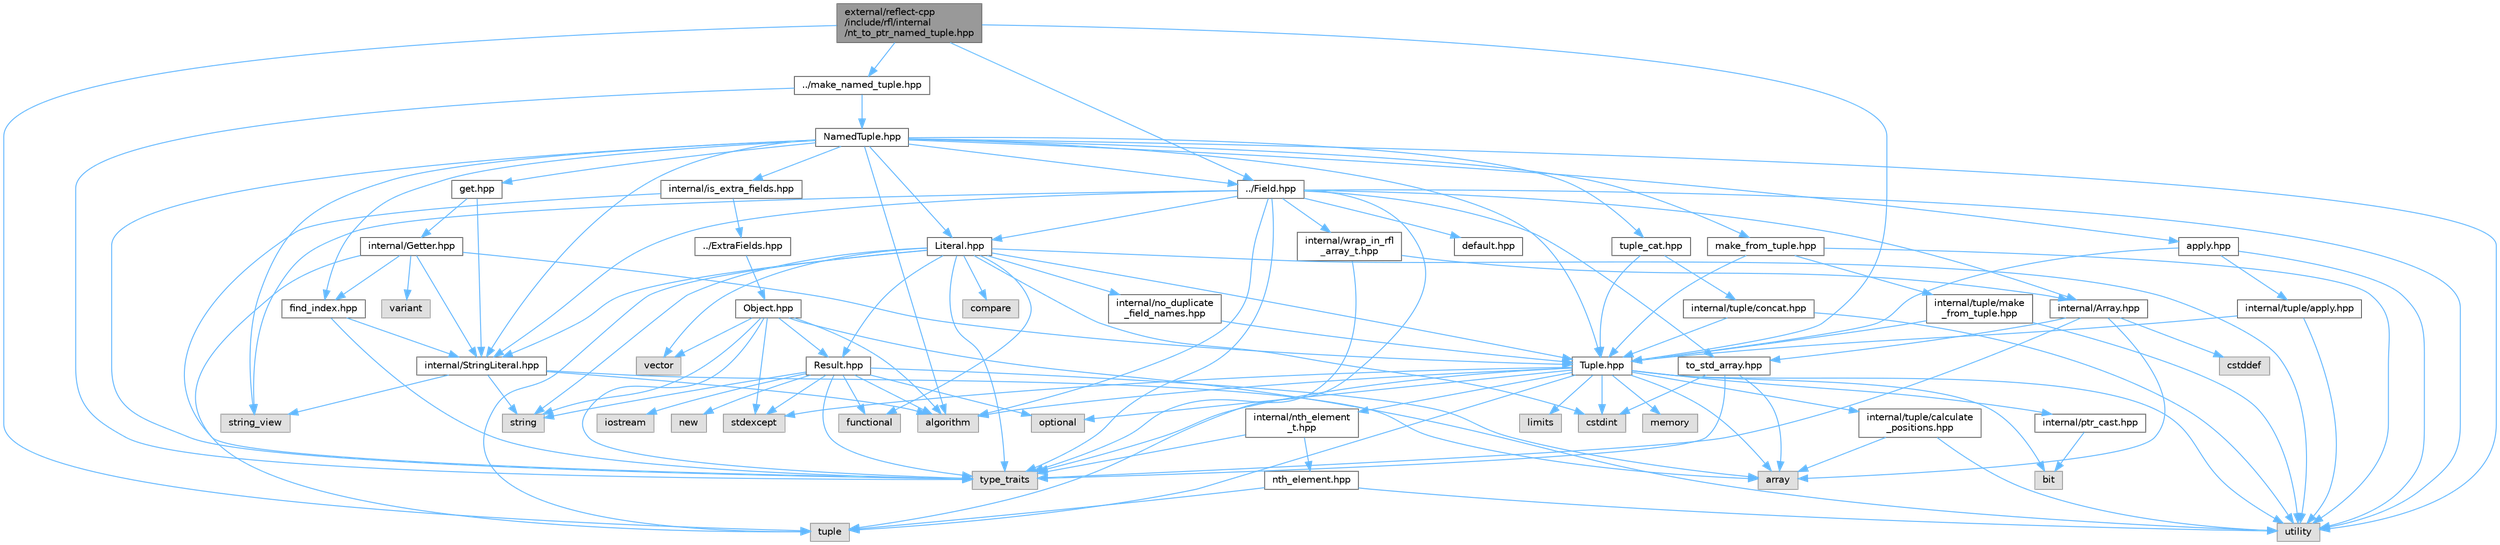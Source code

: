 digraph "external/reflect-cpp/include/rfl/internal/nt_to_ptr_named_tuple.hpp"
{
 // LATEX_PDF_SIZE
  bgcolor="transparent";
  edge [fontname=Helvetica,fontsize=10,labelfontname=Helvetica,labelfontsize=10];
  node [fontname=Helvetica,fontsize=10,shape=box,height=0.2,width=0.4];
  Node1 [id="Node000001",label="external/reflect-cpp\l/include/rfl/internal\l/nt_to_ptr_named_tuple.hpp",height=0.2,width=0.4,color="gray40", fillcolor="grey60", style="filled", fontcolor="black",tooltip=" "];
  Node1 -> Node2 [id="edge121_Node000001_Node000002",color="steelblue1",style="solid",tooltip=" "];
  Node2 [id="Node000002",label="tuple",height=0.2,width=0.4,color="grey60", fillcolor="#E0E0E0", style="filled",tooltip=" "];
  Node1 -> Node3 [id="edge122_Node000001_Node000003",color="steelblue1",style="solid",tooltip=" "];
  Node3 [id="Node000003",label="../Field.hpp",height=0.2,width=0.4,color="grey40", fillcolor="white", style="filled",URL="$_field_8hpp.html",tooltip=" "];
  Node3 -> Node4 [id="edge123_Node000003_Node000004",color="steelblue1",style="solid",tooltip=" "];
  Node4 [id="Node000004",label="algorithm",height=0.2,width=0.4,color="grey60", fillcolor="#E0E0E0", style="filled",tooltip=" "];
  Node3 -> Node5 [id="edge124_Node000003_Node000005",color="steelblue1",style="solid",tooltip=" "];
  Node5 [id="Node000005",label="string_view",height=0.2,width=0.4,color="grey60", fillcolor="#E0E0E0", style="filled",tooltip=" "];
  Node3 -> Node2 [id="edge125_Node000003_Node000002",color="steelblue1",style="solid",tooltip=" "];
  Node3 -> Node6 [id="edge126_Node000003_Node000006",color="steelblue1",style="solid",tooltip=" "];
  Node6 [id="Node000006",label="type_traits",height=0.2,width=0.4,color="grey60", fillcolor="#E0E0E0", style="filled",tooltip=" "];
  Node3 -> Node7 [id="edge127_Node000003_Node000007",color="steelblue1",style="solid",tooltip=" "];
  Node7 [id="Node000007",label="utility",height=0.2,width=0.4,color="grey60", fillcolor="#E0E0E0", style="filled",tooltip=" "];
  Node3 -> Node8 [id="edge128_Node000003_Node000008",color="steelblue1",style="solid",tooltip=" "];
  Node8 [id="Node000008",label="Literal.hpp",height=0.2,width=0.4,color="grey40", fillcolor="white", style="filled",URL="$_literal_8hpp.html",tooltip=" "];
  Node8 -> Node9 [id="edge129_Node000008_Node000009",color="steelblue1",style="solid",tooltip=" "];
  Node9 [id="Node000009",label="compare",height=0.2,width=0.4,color="grey60", fillcolor="#E0E0E0", style="filled",tooltip=" "];
  Node8 -> Node10 [id="edge130_Node000008_Node000010",color="steelblue1",style="solid",tooltip=" "];
  Node10 [id="Node000010",label="cstdint",height=0.2,width=0.4,color="grey60", fillcolor="#E0E0E0", style="filled",tooltip=" "];
  Node8 -> Node11 [id="edge131_Node000008_Node000011",color="steelblue1",style="solid",tooltip=" "];
  Node11 [id="Node000011",label="functional",height=0.2,width=0.4,color="grey60", fillcolor="#E0E0E0", style="filled",tooltip=" "];
  Node8 -> Node12 [id="edge132_Node000008_Node000012",color="steelblue1",style="solid",tooltip=" "];
  Node12 [id="Node000012",label="string",height=0.2,width=0.4,color="grey60", fillcolor="#E0E0E0", style="filled",tooltip=" "];
  Node8 -> Node2 [id="edge133_Node000008_Node000002",color="steelblue1",style="solid",tooltip=" "];
  Node8 -> Node6 [id="edge134_Node000008_Node000006",color="steelblue1",style="solid",tooltip=" "];
  Node8 -> Node7 [id="edge135_Node000008_Node000007",color="steelblue1",style="solid",tooltip=" "];
  Node8 -> Node13 [id="edge136_Node000008_Node000013",color="steelblue1",style="solid",tooltip=" "];
  Node13 [id="Node000013",label="vector",height=0.2,width=0.4,color="grey60", fillcolor="#E0E0E0", style="filled",tooltip=" "];
  Node8 -> Node14 [id="edge137_Node000008_Node000014",color="steelblue1",style="solid",tooltip=" "];
  Node14 [id="Node000014",label="Result.hpp",height=0.2,width=0.4,color="grey40", fillcolor="white", style="filled",URL="$_result_8hpp.html",tooltip=" "];
  Node14 -> Node4 [id="edge138_Node000014_Node000004",color="steelblue1",style="solid",tooltip=" "];
  Node14 -> Node15 [id="edge139_Node000014_Node000015",color="steelblue1",style="solid",tooltip=" "];
  Node15 [id="Node000015",label="array",height=0.2,width=0.4,color="grey60", fillcolor="#E0E0E0", style="filled",tooltip=" "];
  Node14 -> Node11 [id="edge140_Node000014_Node000011",color="steelblue1",style="solid",tooltip=" "];
  Node14 -> Node16 [id="edge141_Node000014_Node000016",color="steelblue1",style="solid",tooltip=" "];
  Node16 [id="Node000016",label="iostream",height=0.2,width=0.4,color="grey60", fillcolor="#E0E0E0", style="filled",tooltip=" "];
  Node14 -> Node17 [id="edge142_Node000014_Node000017",color="steelblue1",style="solid",tooltip=" "];
  Node17 [id="Node000017",label="new",height=0.2,width=0.4,color="grey60", fillcolor="#E0E0E0", style="filled",tooltip=" "];
  Node14 -> Node18 [id="edge143_Node000014_Node000018",color="steelblue1",style="solid",tooltip=" "];
  Node18 [id="Node000018",label="optional",height=0.2,width=0.4,color="grey60", fillcolor="#E0E0E0", style="filled",tooltip=" "];
  Node14 -> Node19 [id="edge144_Node000014_Node000019",color="steelblue1",style="solid",tooltip=" "];
  Node19 [id="Node000019",label="stdexcept",height=0.2,width=0.4,color="grey60", fillcolor="#E0E0E0", style="filled",tooltip=" "];
  Node14 -> Node12 [id="edge145_Node000014_Node000012",color="steelblue1",style="solid",tooltip=" "];
  Node14 -> Node6 [id="edge146_Node000014_Node000006",color="steelblue1",style="solid",tooltip=" "];
  Node8 -> Node20 [id="edge147_Node000008_Node000020",color="steelblue1",style="solid",tooltip=" "];
  Node20 [id="Node000020",label="Tuple.hpp",height=0.2,width=0.4,color="grey40", fillcolor="white", style="filled",URL="$_tuple_8hpp.html",tooltip=" "];
  Node20 -> Node4 [id="edge148_Node000020_Node000004",color="steelblue1",style="solid",tooltip=" "];
  Node20 -> Node15 [id="edge149_Node000020_Node000015",color="steelblue1",style="solid",tooltip=" "];
  Node20 -> Node21 [id="edge150_Node000020_Node000021",color="steelblue1",style="solid",tooltip=" "];
  Node21 [id="Node000021",label="bit",height=0.2,width=0.4,color="grey60", fillcolor="#E0E0E0", style="filled",tooltip=" "];
  Node20 -> Node10 [id="edge151_Node000020_Node000010",color="steelblue1",style="solid",tooltip=" "];
  Node20 -> Node22 [id="edge152_Node000020_Node000022",color="steelblue1",style="solid",tooltip=" "];
  Node22 [id="Node000022",label="limits",height=0.2,width=0.4,color="grey60", fillcolor="#E0E0E0", style="filled",tooltip=" "];
  Node20 -> Node23 [id="edge153_Node000020_Node000023",color="steelblue1",style="solid",tooltip=" "];
  Node23 [id="Node000023",label="memory",height=0.2,width=0.4,color="grey60", fillcolor="#E0E0E0", style="filled",tooltip=" "];
  Node20 -> Node18 [id="edge154_Node000020_Node000018",color="steelblue1",style="solid",tooltip=" "];
  Node20 -> Node19 [id="edge155_Node000020_Node000019",color="steelblue1",style="solid",tooltip=" "];
  Node20 -> Node2 [id="edge156_Node000020_Node000002",color="steelblue1",style="solid",tooltip=" "];
  Node20 -> Node6 [id="edge157_Node000020_Node000006",color="steelblue1",style="solid",tooltip=" "];
  Node20 -> Node7 [id="edge158_Node000020_Node000007",color="steelblue1",style="solid",tooltip=" "];
  Node20 -> Node24 [id="edge159_Node000020_Node000024",color="steelblue1",style="solid",tooltip=" "];
  Node24 [id="Node000024",label="internal/nth_element\l_t.hpp",height=0.2,width=0.4,color="grey40", fillcolor="white", style="filled",URL="$nth__element__t_8hpp.html",tooltip=" "];
  Node24 -> Node6 [id="edge160_Node000024_Node000006",color="steelblue1",style="solid",tooltip=" "];
  Node24 -> Node25 [id="edge161_Node000024_Node000025",color="steelblue1",style="solid",tooltip=" "];
  Node25 [id="Node000025",label="nth_element.hpp",height=0.2,width=0.4,color="grey40", fillcolor="white", style="filled",URL="$nth__element_8hpp.html",tooltip=" "];
  Node25 -> Node2 [id="edge162_Node000025_Node000002",color="steelblue1",style="solid",tooltip=" "];
  Node25 -> Node7 [id="edge163_Node000025_Node000007",color="steelblue1",style="solid",tooltip=" "];
  Node20 -> Node26 [id="edge164_Node000020_Node000026",color="steelblue1",style="solid",tooltip=" "];
  Node26 [id="Node000026",label="internal/ptr_cast.hpp",height=0.2,width=0.4,color="grey40", fillcolor="white", style="filled",URL="$ptr__cast_8hpp.html",tooltip=" "];
  Node26 -> Node21 [id="edge165_Node000026_Node000021",color="steelblue1",style="solid",tooltip=" "];
  Node20 -> Node27 [id="edge166_Node000020_Node000027",color="steelblue1",style="solid",tooltip=" "];
  Node27 [id="Node000027",label="internal/tuple/calculate\l_positions.hpp",height=0.2,width=0.4,color="grey40", fillcolor="white", style="filled",URL="$calculate__positions_8hpp.html",tooltip=" "];
  Node27 -> Node15 [id="edge167_Node000027_Node000015",color="steelblue1",style="solid",tooltip=" "];
  Node27 -> Node7 [id="edge168_Node000027_Node000007",color="steelblue1",style="solid",tooltip=" "];
  Node8 -> Node28 [id="edge169_Node000008_Node000028",color="steelblue1",style="solid",tooltip=" "];
  Node28 [id="Node000028",label="internal/StringLiteral.hpp",height=0.2,width=0.4,color="grey40", fillcolor="white", style="filled",URL="$_string_literal_8hpp.html",tooltip=" "];
  Node28 -> Node4 [id="edge170_Node000028_Node000004",color="steelblue1",style="solid",tooltip=" "];
  Node28 -> Node15 [id="edge171_Node000028_Node000015",color="steelblue1",style="solid",tooltip=" "];
  Node28 -> Node12 [id="edge172_Node000028_Node000012",color="steelblue1",style="solid",tooltip=" "];
  Node28 -> Node5 [id="edge173_Node000028_Node000005",color="steelblue1",style="solid",tooltip=" "];
  Node8 -> Node29 [id="edge174_Node000008_Node000029",color="steelblue1",style="solid",tooltip=" "];
  Node29 [id="Node000029",label="internal/no_duplicate\l_field_names.hpp",height=0.2,width=0.4,color="grey40", fillcolor="white", style="filled",URL="$no__duplicate__field__names_8hpp.html",tooltip=" "];
  Node29 -> Node20 [id="edge175_Node000029_Node000020",color="steelblue1",style="solid",tooltip=" "];
  Node3 -> Node30 [id="edge176_Node000003_Node000030",color="steelblue1",style="solid",tooltip=" "];
  Node30 [id="Node000030",label="default.hpp",height=0.2,width=0.4,color="grey40", fillcolor="white", style="filled",URL="$default_8hpp.html",tooltip=" "];
  Node3 -> Node31 [id="edge177_Node000003_Node000031",color="steelblue1",style="solid",tooltip=" "];
  Node31 [id="Node000031",label="internal/Array.hpp",height=0.2,width=0.4,color="grey40", fillcolor="white", style="filled",URL="$_array_8hpp.html",tooltip=" "];
  Node31 -> Node15 [id="edge178_Node000031_Node000015",color="steelblue1",style="solid",tooltip=" "];
  Node31 -> Node32 [id="edge179_Node000031_Node000032",color="steelblue1",style="solid",tooltip=" "];
  Node32 [id="Node000032",label="cstddef",height=0.2,width=0.4,color="grey60", fillcolor="#E0E0E0", style="filled",tooltip=" "];
  Node31 -> Node6 [id="edge180_Node000031_Node000006",color="steelblue1",style="solid",tooltip=" "];
  Node31 -> Node33 [id="edge181_Node000031_Node000033",color="steelblue1",style="solid",tooltip=" "];
  Node33 [id="Node000033",label="to_std_array.hpp",height=0.2,width=0.4,color="grey40", fillcolor="white", style="filled",URL="$to__std__array_8hpp.html",tooltip=" "];
  Node33 -> Node15 [id="edge182_Node000033_Node000015",color="steelblue1",style="solid",tooltip=" "];
  Node33 -> Node10 [id="edge183_Node000033_Node000010",color="steelblue1",style="solid",tooltip=" "];
  Node33 -> Node6 [id="edge184_Node000033_Node000006",color="steelblue1",style="solid",tooltip=" "];
  Node3 -> Node28 [id="edge185_Node000003_Node000028",color="steelblue1",style="solid",tooltip=" "];
  Node3 -> Node33 [id="edge186_Node000003_Node000033",color="steelblue1",style="solid",tooltip=" "];
  Node3 -> Node34 [id="edge187_Node000003_Node000034",color="steelblue1",style="solid",tooltip=" "];
  Node34 [id="Node000034",label="internal/wrap_in_rfl\l_array_t.hpp",height=0.2,width=0.4,color="grey40", fillcolor="white", style="filled",URL="$wrap__in__rfl__array__t_8hpp.html",tooltip=" "];
  Node34 -> Node6 [id="edge188_Node000034_Node000006",color="steelblue1",style="solid",tooltip=" "];
  Node34 -> Node31 [id="edge189_Node000034_Node000031",color="steelblue1",style="solid",tooltip=" "];
  Node1 -> Node20 [id="edge190_Node000001_Node000020",color="steelblue1",style="solid",tooltip=" "];
  Node1 -> Node35 [id="edge191_Node000001_Node000035",color="steelblue1",style="solid",tooltip=" "];
  Node35 [id="Node000035",label="../make_named_tuple.hpp",height=0.2,width=0.4,color="grey40", fillcolor="white", style="filled",URL="$make__named__tuple_8hpp.html",tooltip=" "];
  Node35 -> Node6 [id="edge192_Node000035_Node000006",color="steelblue1",style="solid",tooltip=" "];
  Node35 -> Node36 [id="edge193_Node000035_Node000036",color="steelblue1",style="solid",tooltip=" "];
  Node36 [id="Node000036",label="NamedTuple.hpp",height=0.2,width=0.4,color="grey40", fillcolor="white", style="filled",URL="$_named_tuple_8hpp.html",tooltip=" "];
  Node36 -> Node4 [id="edge194_Node000036_Node000004",color="steelblue1",style="solid",tooltip=" "];
  Node36 -> Node5 [id="edge195_Node000036_Node000005",color="steelblue1",style="solid",tooltip=" "];
  Node36 -> Node6 [id="edge196_Node000036_Node000006",color="steelblue1",style="solid",tooltip=" "];
  Node36 -> Node7 [id="edge197_Node000036_Node000007",color="steelblue1",style="solid",tooltip=" "];
  Node36 -> Node3 [id="edge198_Node000036_Node000003",color="steelblue1",style="solid",tooltip=" "];
  Node36 -> Node8 [id="edge199_Node000036_Node000008",color="steelblue1",style="solid",tooltip=" "];
  Node36 -> Node20 [id="edge200_Node000036_Node000020",color="steelblue1",style="solid",tooltip=" "];
  Node36 -> Node37 [id="edge201_Node000036_Node000037",color="steelblue1",style="solid",tooltip=" "];
  Node37 [id="Node000037",label="apply.hpp",height=0.2,width=0.4,color="grey40", fillcolor="white", style="filled",URL="$apply_8hpp.html",tooltip=" "];
  Node37 -> Node7 [id="edge202_Node000037_Node000007",color="steelblue1",style="solid",tooltip=" "];
  Node37 -> Node20 [id="edge203_Node000037_Node000020",color="steelblue1",style="solid",tooltip=" "];
  Node37 -> Node38 [id="edge204_Node000037_Node000038",color="steelblue1",style="solid",tooltip=" "];
  Node38 [id="Node000038",label="internal/tuple/apply.hpp",height=0.2,width=0.4,color="grey40", fillcolor="white", style="filled",URL="$internal_2tuple_2apply_8hpp.html",tooltip=" "];
  Node38 -> Node7 [id="edge205_Node000038_Node000007",color="steelblue1",style="solid",tooltip=" "];
  Node38 -> Node20 [id="edge206_Node000038_Node000020",color="steelblue1",style="solid",tooltip=" "];
  Node36 -> Node39 [id="edge207_Node000036_Node000039",color="steelblue1",style="solid",tooltip=" "];
  Node39 [id="Node000039",label="get.hpp",height=0.2,width=0.4,color="grey40", fillcolor="white", style="filled",URL="$get_8hpp.html",tooltip=" "];
  Node39 -> Node40 [id="edge208_Node000039_Node000040",color="steelblue1",style="solid",tooltip=" "];
  Node40 [id="Node000040",label="internal/Getter.hpp",height=0.2,width=0.4,color="grey40", fillcolor="white", style="filled",URL="$_getter_8hpp.html",tooltip=" "];
  Node40 -> Node2 [id="edge209_Node000040_Node000002",color="steelblue1",style="solid",tooltip=" "];
  Node40 -> Node41 [id="edge210_Node000040_Node000041",color="steelblue1",style="solid",tooltip=" "];
  Node41 [id="Node000041",label="variant",height=0.2,width=0.4,color="grey60", fillcolor="#E0E0E0", style="filled",tooltip=" "];
  Node40 -> Node20 [id="edge211_Node000040_Node000020",color="steelblue1",style="solid",tooltip=" "];
  Node40 -> Node28 [id="edge212_Node000040_Node000028",color="steelblue1",style="solid",tooltip=" "];
  Node40 -> Node42 [id="edge213_Node000040_Node000042",color="steelblue1",style="solid",tooltip=" "];
  Node42 [id="Node000042",label="find_index.hpp",height=0.2,width=0.4,color="grey40", fillcolor="white", style="filled",URL="$find__index_8hpp.html",tooltip=" "];
  Node42 -> Node6 [id="edge214_Node000042_Node000006",color="steelblue1",style="solid",tooltip=" "];
  Node42 -> Node28 [id="edge215_Node000042_Node000028",color="steelblue1",style="solid",tooltip=" "];
  Node39 -> Node28 [id="edge216_Node000039_Node000028",color="steelblue1",style="solid",tooltip=" "];
  Node36 -> Node28 [id="edge217_Node000036_Node000028",color="steelblue1",style="solid",tooltip=" "];
  Node36 -> Node42 [id="edge218_Node000036_Node000042",color="steelblue1",style="solid",tooltip=" "];
  Node36 -> Node43 [id="edge219_Node000036_Node000043",color="steelblue1",style="solid",tooltip=" "];
  Node43 [id="Node000043",label="internal/is_extra_fields.hpp",height=0.2,width=0.4,color="grey40", fillcolor="white", style="filled",URL="$is__extra__fields_8hpp.html",tooltip=" "];
  Node43 -> Node6 [id="edge220_Node000043_Node000006",color="steelblue1",style="solid",tooltip=" "];
  Node43 -> Node44 [id="edge221_Node000043_Node000044",color="steelblue1",style="solid",tooltip=" "];
  Node44 [id="Node000044",label="../ExtraFields.hpp",height=0.2,width=0.4,color="grey40", fillcolor="white", style="filled",URL="$_extra_fields_8hpp.html",tooltip=" "];
  Node44 -> Node45 [id="edge222_Node000044_Node000045",color="steelblue1",style="solid",tooltip=" "];
  Node45 [id="Node000045",label="Object.hpp",height=0.2,width=0.4,color="grey40", fillcolor="white", style="filled",URL="$_object_8hpp.html",tooltip=" "];
  Node45 -> Node4 [id="edge223_Node000045_Node000004",color="steelblue1",style="solid",tooltip=" "];
  Node45 -> Node19 [id="edge224_Node000045_Node000019",color="steelblue1",style="solid",tooltip=" "];
  Node45 -> Node12 [id="edge225_Node000045_Node000012",color="steelblue1",style="solid",tooltip=" "];
  Node45 -> Node6 [id="edge226_Node000045_Node000006",color="steelblue1",style="solid",tooltip=" "];
  Node45 -> Node7 [id="edge227_Node000045_Node000007",color="steelblue1",style="solid",tooltip=" "];
  Node45 -> Node13 [id="edge228_Node000045_Node000013",color="steelblue1",style="solid",tooltip=" "];
  Node45 -> Node14 [id="edge229_Node000045_Node000014",color="steelblue1",style="solid",tooltip=" "];
  Node36 -> Node46 [id="edge230_Node000036_Node000046",color="steelblue1",style="solid",tooltip=" "];
  Node46 [id="Node000046",label="make_from_tuple.hpp",height=0.2,width=0.4,color="grey40", fillcolor="white", style="filled",URL="$make__from__tuple_8hpp.html",tooltip=" "];
  Node46 -> Node7 [id="edge231_Node000046_Node000007",color="steelblue1",style="solid",tooltip=" "];
  Node46 -> Node20 [id="edge232_Node000046_Node000020",color="steelblue1",style="solid",tooltip=" "];
  Node46 -> Node47 [id="edge233_Node000046_Node000047",color="steelblue1",style="solid",tooltip=" "];
  Node47 [id="Node000047",label="internal/tuple/make\l_from_tuple.hpp",height=0.2,width=0.4,color="grey40", fillcolor="white", style="filled",URL="$internal_2tuple_2make__from__tuple_8hpp.html",tooltip=" "];
  Node47 -> Node7 [id="edge234_Node000047_Node000007",color="steelblue1",style="solid",tooltip=" "];
  Node47 -> Node20 [id="edge235_Node000047_Node000020",color="steelblue1",style="solid",tooltip=" "];
  Node36 -> Node48 [id="edge236_Node000036_Node000048",color="steelblue1",style="solid",tooltip=" "];
  Node48 [id="Node000048",label="tuple_cat.hpp",height=0.2,width=0.4,color="grey40", fillcolor="white", style="filled",URL="$tuple__cat_8hpp.html",tooltip=" "];
  Node48 -> Node20 [id="edge237_Node000048_Node000020",color="steelblue1",style="solid",tooltip=" "];
  Node48 -> Node49 [id="edge238_Node000048_Node000049",color="steelblue1",style="solid",tooltip=" "];
  Node49 [id="Node000049",label="internal/tuple/concat.hpp",height=0.2,width=0.4,color="grey40", fillcolor="white", style="filled",URL="$concat_8hpp.html",tooltip=" "];
  Node49 -> Node7 [id="edge239_Node000049_Node000007",color="steelblue1",style="solid",tooltip=" "];
  Node49 -> Node20 [id="edge240_Node000049_Node000020",color="steelblue1",style="solid",tooltip=" "];
}
